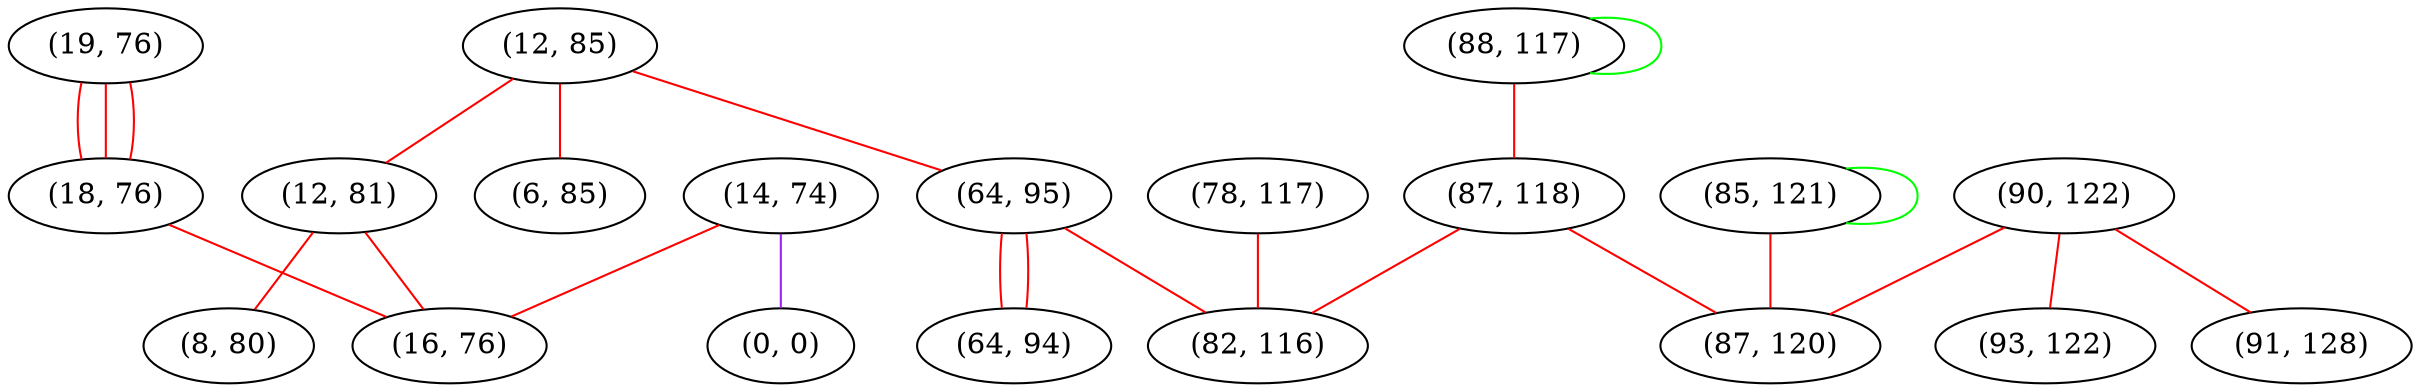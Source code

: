 graph "" {
"(12, 85)";
"(85, 121)";
"(14, 74)";
"(78, 117)";
"(90, 122)";
"(0, 0)";
"(88, 117)";
"(87, 118)";
"(19, 76)";
"(6, 85)";
"(18, 76)";
"(93, 122)";
"(91, 128)";
"(12, 81)";
"(64, 95)";
"(64, 94)";
"(8, 80)";
"(87, 120)";
"(82, 116)";
"(16, 76)";
"(12, 85)" -- "(12, 81)"  [color=red, key=0, weight=1];
"(12, 85)" -- "(64, 95)"  [color=red, key=0, weight=1];
"(12, 85)" -- "(6, 85)"  [color=red, key=0, weight=1];
"(85, 121)" -- "(85, 121)"  [color=green, key=0, weight=2];
"(85, 121)" -- "(87, 120)"  [color=red, key=0, weight=1];
"(14, 74)" -- "(0, 0)"  [color=purple, key=0, weight=4];
"(14, 74)" -- "(16, 76)"  [color=red, key=0, weight=1];
"(78, 117)" -- "(82, 116)"  [color=red, key=0, weight=1];
"(90, 122)" -- "(91, 128)"  [color=red, key=0, weight=1];
"(90, 122)" -- "(93, 122)"  [color=red, key=0, weight=1];
"(90, 122)" -- "(87, 120)"  [color=red, key=0, weight=1];
"(88, 117)" -- "(87, 118)"  [color=red, key=0, weight=1];
"(88, 117)" -- "(88, 117)"  [color=green, key=0, weight=2];
"(87, 118)" -- "(87, 120)"  [color=red, key=0, weight=1];
"(87, 118)" -- "(82, 116)"  [color=red, key=0, weight=1];
"(19, 76)" -- "(18, 76)"  [color=red, key=0, weight=1];
"(19, 76)" -- "(18, 76)"  [color=red, key=1, weight=1];
"(19, 76)" -- "(18, 76)"  [color=red, key=2, weight=1];
"(18, 76)" -- "(16, 76)"  [color=red, key=0, weight=1];
"(12, 81)" -- "(8, 80)"  [color=red, key=0, weight=1];
"(12, 81)" -- "(16, 76)"  [color=red, key=0, weight=1];
"(64, 95)" -- "(64, 94)"  [color=red, key=0, weight=1];
"(64, 95)" -- "(64, 94)"  [color=red, key=1, weight=1];
"(64, 95)" -- "(82, 116)"  [color=red, key=0, weight=1];
}
